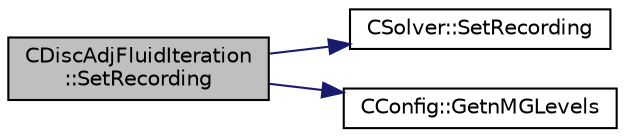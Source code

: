 digraph "CDiscAdjFluidIteration::SetRecording"
{
  edge [fontname="Helvetica",fontsize="10",labelfontname="Helvetica",labelfontsize="10"];
  node [fontname="Helvetica",fontsize="10",shape=record];
  rankdir="LR";
  Node230 [label="CDiscAdjFluidIteration\l::SetRecording",height=0.2,width=0.4,color="black", fillcolor="grey75", style="filled", fontcolor="black"];
  Node230 -> Node231 [color="midnightblue",fontsize="10",style="solid",fontname="Helvetica"];
  Node231 [label="CSolver::SetRecording",height=0.2,width=0.4,color="black", fillcolor="white", style="filled",URL="$class_c_solver.html#a13c760002406db013b17a32249df2dab",tooltip="A virtual member. "];
  Node230 -> Node232 [color="midnightblue",fontsize="10",style="solid",fontname="Helvetica"];
  Node232 [label="CConfig::GetnMGLevels",height=0.2,width=0.4,color="black", fillcolor="white", style="filled",URL="$class_c_config.html#aea7f78497a5cd863bd065391232329fd",tooltip="Get the number of multigrid levels. "];
}
